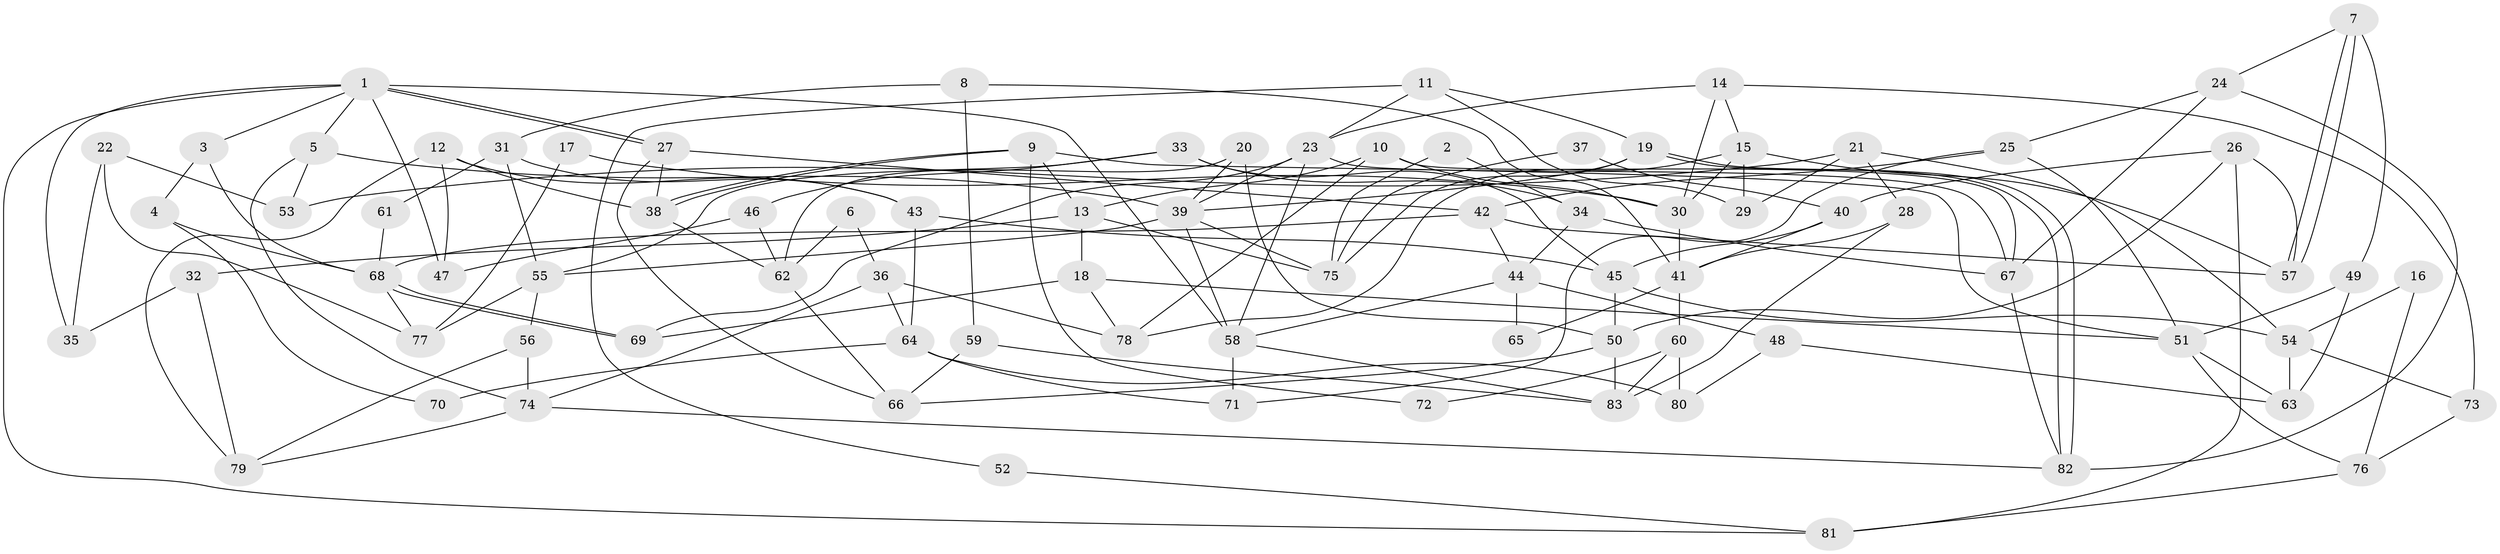 // Generated by graph-tools (version 1.1) at 2025/36/03/09/25 02:36:26]
// undirected, 83 vertices, 166 edges
graph export_dot {
graph [start="1"]
  node [color=gray90,style=filled];
  1;
  2;
  3;
  4;
  5;
  6;
  7;
  8;
  9;
  10;
  11;
  12;
  13;
  14;
  15;
  16;
  17;
  18;
  19;
  20;
  21;
  22;
  23;
  24;
  25;
  26;
  27;
  28;
  29;
  30;
  31;
  32;
  33;
  34;
  35;
  36;
  37;
  38;
  39;
  40;
  41;
  42;
  43;
  44;
  45;
  46;
  47;
  48;
  49;
  50;
  51;
  52;
  53;
  54;
  55;
  56;
  57;
  58;
  59;
  60;
  61;
  62;
  63;
  64;
  65;
  66;
  67;
  68;
  69;
  70;
  71;
  72;
  73;
  74;
  75;
  76;
  77;
  78;
  79;
  80;
  81;
  82;
  83;
  1 -- 58;
  1 -- 27;
  1 -- 27;
  1 -- 3;
  1 -- 5;
  1 -- 35;
  1 -- 47;
  1 -- 81;
  2 -- 34;
  2 -- 75;
  3 -- 68;
  3 -- 4;
  4 -- 68;
  4 -- 70;
  5 -- 74;
  5 -- 39;
  5 -- 53;
  6 -- 62;
  6 -- 36;
  7 -- 57;
  7 -- 57;
  7 -- 24;
  7 -- 49;
  8 -- 59;
  8 -- 41;
  8 -- 31;
  9 -- 13;
  9 -- 38;
  9 -- 38;
  9 -- 51;
  9 -- 72;
  10 -- 78;
  10 -- 30;
  10 -- 13;
  10 -- 67;
  11 -- 19;
  11 -- 23;
  11 -- 29;
  11 -- 52;
  12 -- 43;
  12 -- 79;
  12 -- 38;
  12 -- 47;
  13 -- 75;
  13 -- 18;
  13 -- 32;
  14 -- 23;
  14 -- 30;
  14 -- 15;
  14 -- 73;
  15 -- 57;
  15 -- 29;
  15 -- 30;
  15 -- 78;
  16 -- 54;
  16 -- 76;
  17 -- 30;
  17 -- 77;
  18 -- 51;
  18 -- 69;
  18 -- 78;
  19 -- 82;
  19 -- 82;
  19 -- 39;
  19 -- 75;
  20 -- 39;
  20 -- 62;
  20 -- 50;
  21 -- 29;
  21 -- 54;
  21 -- 28;
  21 -- 53;
  22 -- 77;
  22 -- 53;
  22 -- 35;
  23 -- 69;
  23 -- 67;
  23 -- 39;
  23 -- 58;
  24 -- 82;
  24 -- 67;
  24 -- 25;
  25 -- 51;
  25 -- 42;
  25 -- 71;
  26 -- 57;
  26 -- 50;
  26 -- 40;
  26 -- 81;
  27 -- 38;
  27 -- 42;
  27 -- 66;
  28 -- 83;
  28 -- 41;
  30 -- 41;
  31 -- 55;
  31 -- 43;
  31 -- 61;
  32 -- 35;
  32 -- 79;
  33 -- 45;
  33 -- 46;
  33 -- 34;
  33 -- 55;
  34 -- 44;
  34 -- 67;
  36 -- 78;
  36 -- 74;
  36 -- 64;
  37 -- 75;
  37 -- 40;
  38 -- 62;
  39 -- 55;
  39 -- 58;
  39 -- 75;
  40 -- 41;
  40 -- 45;
  41 -- 60;
  41 -- 65;
  42 -- 44;
  42 -- 57;
  42 -- 68;
  43 -- 64;
  43 -- 45;
  44 -- 58;
  44 -- 48;
  44 -- 65;
  45 -- 50;
  45 -- 54;
  46 -- 47;
  46 -- 62;
  48 -- 63;
  48 -- 80;
  49 -- 51;
  49 -- 63;
  50 -- 66;
  50 -- 83;
  51 -- 63;
  51 -- 76;
  52 -- 81;
  54 -- 73;
  54 -- 63;
  55 -- 56;
  55 -- 77;
  56 -- 74;
  56 -- 79;
  58 -- 71;
  58 -- 83;
  59 -- 83;
  59 -- 66;
  60 -- 80;
  60 -- 83;
  60 -- 72;
  61 -- 68;
  62 -- 66;
  64 -- 71;
  64 -- 70;
  64 -- 80;
  67 -- 82;
  68 -- 69;
  68 -- 69;
  68 -- 77;
  73 -- 76;
  74 -- 79;
  74 -- 82;
  76 -- 81;
}
